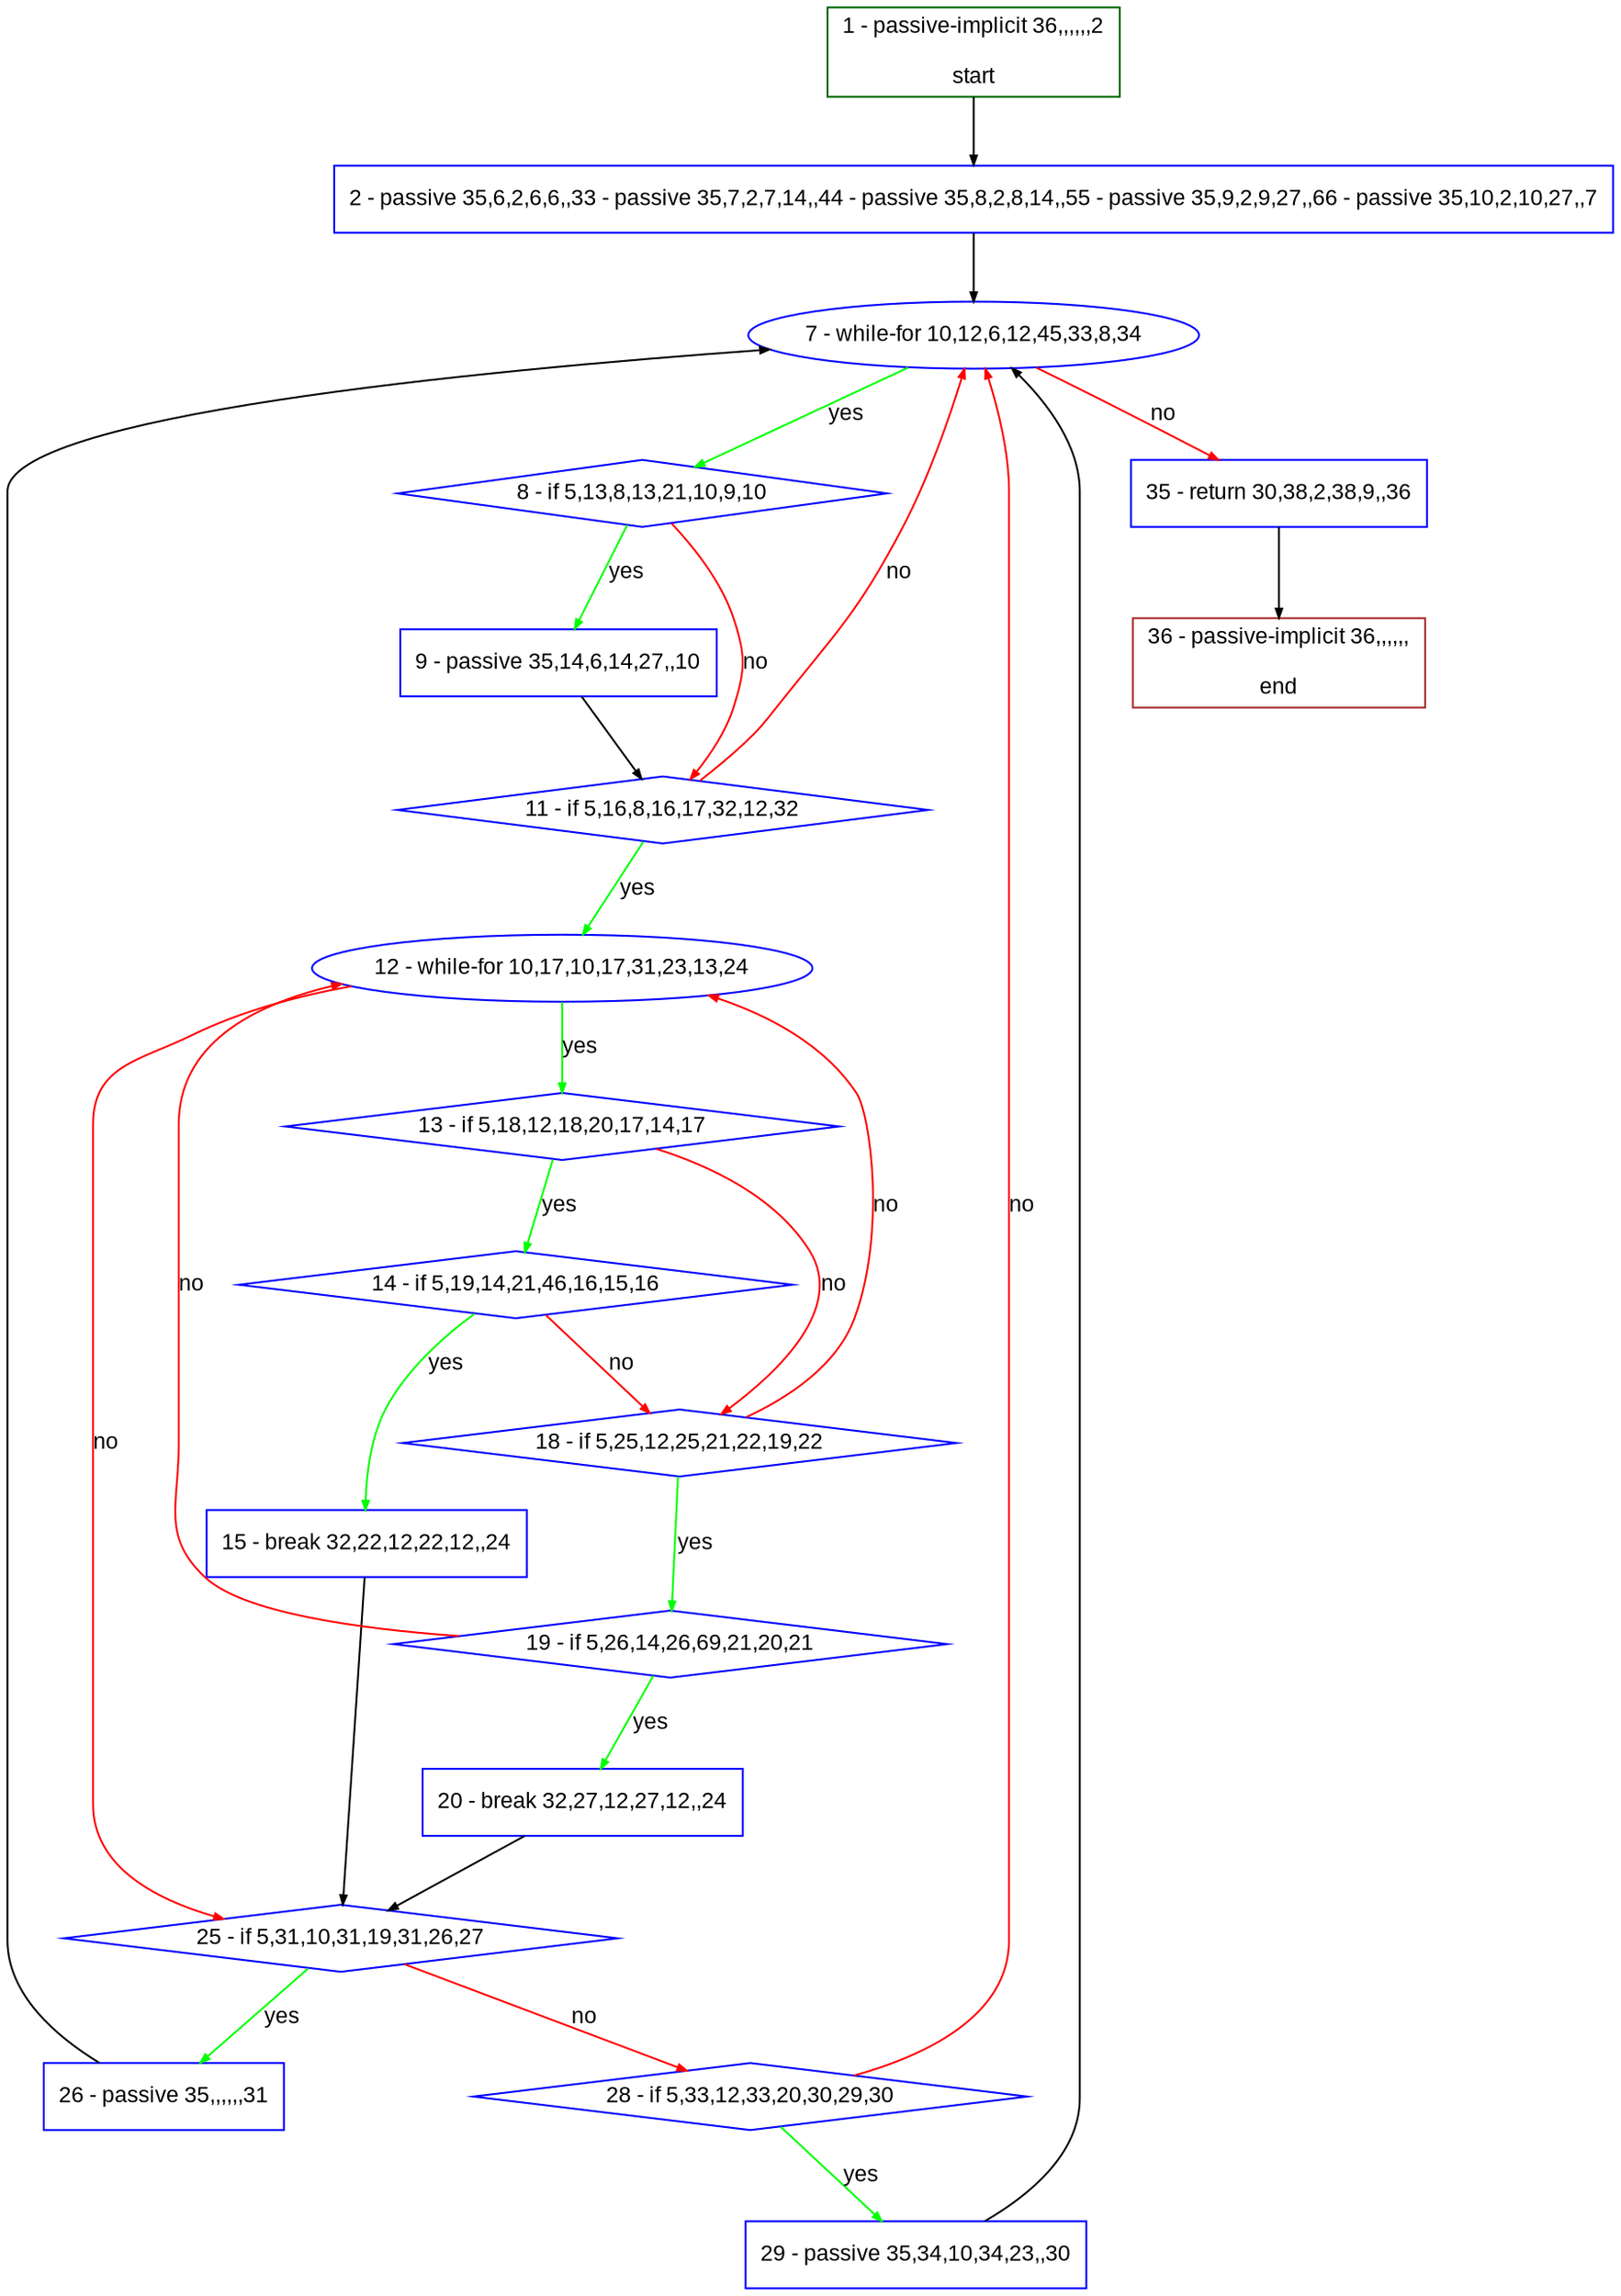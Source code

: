 digraph "" {
  graph [bgcolor="white", fillcolor="#FFFFCC", pack="true", packmode="clust", fontname="Arial", label="", fontsize="12", compound="true", style="rounded,filled"];
  node [node_initialized="no", fillcolor="white", fontname="Arial", label="", color="grey", fontsize="12", fixedsize="false", compound="true", shape="rectangle", style="filled"];
  edge [arrowtail="none", lhead="", fontcolor="black", fontname="Arial", label="", color="black", fontsize="12", arrowhead="normal", arrowsize="0.5", compound="true", ltail="", dir="forward"];
  __N1 [fillcolor="#ffffff", label="2 - passive 35,6,2,6,6,,33 - passive 35,7,2,7,14,,44 - passive 35,8,2,8,14,,55 - passive 35,9,2,9,27,,66 - passive 35,10,2,10,27,,7", color="#0000ff", shape="box", style="filled"];
  __N2 [fillcolor="#ffffff", label="1 - passive-implicit 36,,,,,,2\n\nstart", color="#006400", shape="box", style="filled"];
  __N3 [fillcolor="#ffffff", label="7 - while-for 10,12,6,12,45,33,8,34", color="#0000ff", shape="oval", style="filled"];
  __N4 [fillcolor="#ffffff", label="8 - if 5,13,8,13,21,10,9,10", color="#0000ff", shape="diamond", style="filled"];
  __N5 [fillcolor="#ffffff", label="35 - return 30,38,2,38,9,,36", color="#0000ff", shape="box", style="filled"];
  __N6 [fillcolor="#ffffff", label="9 - passive 35,14,6,14,27,,10", color="#0000ff", shape="box", style="filled"];
  __N7 [fillcolor="#ffffff", label="11 - if 5,16,8,16,17,32,12,32", color="#0000ff", shape="diamond", style="filled"];
  __N8 [fillcolor="#ffffff", label="12 - while-for 10,17,10,17,31,23,13,24", color="#0000ff", shape="oval", style="filled"];
  __N9 [fillcolor="#ffffff", label="13 - if 5,18,12,18,20,17,14,17", color="#0000ff", shape="diamond", style="filled"];
  __N10 [fillcolor="#ffffff", label="25 - if 5,31,10,31,19,31,26,27", color="#0000ff", shape="diamond", style="filled"];
  __N11 [fillcolor="#ffffff", label="14 - if 5,19,14,21,46,16,15,16", color="#0000ff", shape="diamond", style="filled"];
  __N12 [fillcolor="#ffffff", label="18 - if 5,25,12,25,21,22,19,22", color="#0000ff", shape="diamond", style="filled"];
  __N13 [fillcolor="#ffffff", label="15 - break 32,22,12,22,12,,24", color="#0000ff", shape="box", style="filled"];
  __N14 [fillcolor="#ffffff", label="19 - if 5,26,14,26,69,21,20,21", color="#0000ff", shape="diamond", style="filled"];
  __N15 [fillcolor="#ffffff", label="20 - break 32,27,12,27,12,,24", color="#0000ff", shape="box", style="filled"];
  __N16 [fillcolor="#ffffff", label="26 - passive 35,,,,,,31", color="#0000ff", shape="box", style="filled"];
  __N17 [fillcolor="#ffffff", label="28 - if 5,33,12,33,20,30,29,30", color="#0000ff", shape="diamond", style="filled"];
  __N18 [fillcolor="#ffffff", label="29 - passive 35,34,10,34,23,,30", color="#0000ff", shape="box", style="filled"];
  __N19 [fillcolor="#ffffff", label="36 - passive-implicit 36,,,,,,\n\nend", color="#a52a2a", shape="box", style="filled"];
  __N2 -> __N1 [arrowtail="none", color="#000000", label="", arrowhead="normal", dir="forward"];
  __N1 -> __N3 [arrowtail="none", color="#000000", label="", arrowhead="normal", dir="forward"];
  __N3 -> __N4 [arrowtail="none", color="#00ff00", label="yes", arrowhead="normal", dir="forward"];
  __N3 -> __N5 [arrowtail="none", color="#ff0000", label="no", arrowhead="normal", dir="forward"];
  __N4 -> __N6 [arrowtail="none", color="#00ff00", label="yes", arrowhead="normal", dir="forward"];
  __N4 -> __N7 [arrowtail="none", color="#ff0000", label="no", arrowhead="normal", dir="forward"];
  __N6 -> __N7 [arrowtail="none", color="#000000", label="", arrowhead="normal", dir="forward"];
  __N7 -> __N3 [arrowtail="none", color="#ff0000", label="no", arrowhead="normal", dir="forward"];
  __N7 -> __N8 [arrowtail="none", color="#00ff00", label="yes", arrowhead="normal", dir="forward"];
  __N8 -> __N9 [arrowtail="none", color="#00ff00", label="yes", arrowhead="normal", dir="forward"];
  __N8 -> __N10 [arrowtail="none", color="#ff0000", label="no", arrowhead="normal", dir="forward"];
  __N9 -> __N11 [arrowtail="none", color="#00ff00", label="yes", arrowhead="normal", dir="forward"];
  __N9 -> __N12 [arrowtail="none", color="#ff0000", label="no", arrowhead="normal", dir="forward"];
  __N11 -> __N13 [arrowtail="none", color="#00ff00", label="yes", arrowhead="normal", dir="forward"];
  __N11 -> __N12 [arrowtail="none", color="#ff0000", label="no", arrowhead="normal", dir="forward"];
  __N13 -> __N10 [arrowtail="none", color="#000000", label="", arrowhead="normal", dir="forward"];
  __N12 -> __N8 [arrowtail="none", color="#ff0000", label="no", arrowhead="normal", dir="forward"];
  __N12 -> __N14 [arrowtail="none", color="#00ff00", label="yes", arrowhead="normal", dir="forward"];
  __N14 -> __N8 [arrowtail="none", color="#ff0000", label="no", arrowhead="normal", dir="forward"];
  __N14 -> __N15 [arrowtail="none", color="#00ff00", label="yes", arrowhead="normal", dir="forward"];
  __N15 -> __N10 [arrowtail="none", color="#000000", label="", arrowhead="normal", dir="forward"];
  __N10 -> __N16 [arrowtail="none", color="#00ff00", label="yes", arrowhead="normal", dir="forward"];
  __N10 -> __N17 [arrowtail="none", color="#ff0000", label="no", arrowhead="normal", dir="forward"];
  __N16 -> __N3 [arrowtail="none", color="#000000", label="", arrowhead="normal", dir="forward"];
  __N17 -> __N3 [arrowtail="none", color="#ff0000", label="no", arrowhead="normal", dir="forward"];
  __N17 -> __N18 [arrowtail="none", color="#00ff00", label="yes", arrowhead="normal", dir="forward"];
  __N18 -> __N3 [arrowtail="none", color="#000000", label="", arrowhead="normal", dir="forward"];
  __N5 -> __N19 [arrowtail="none", color="#000000", label="", arrowhead="normal", dir="forward"];
}
